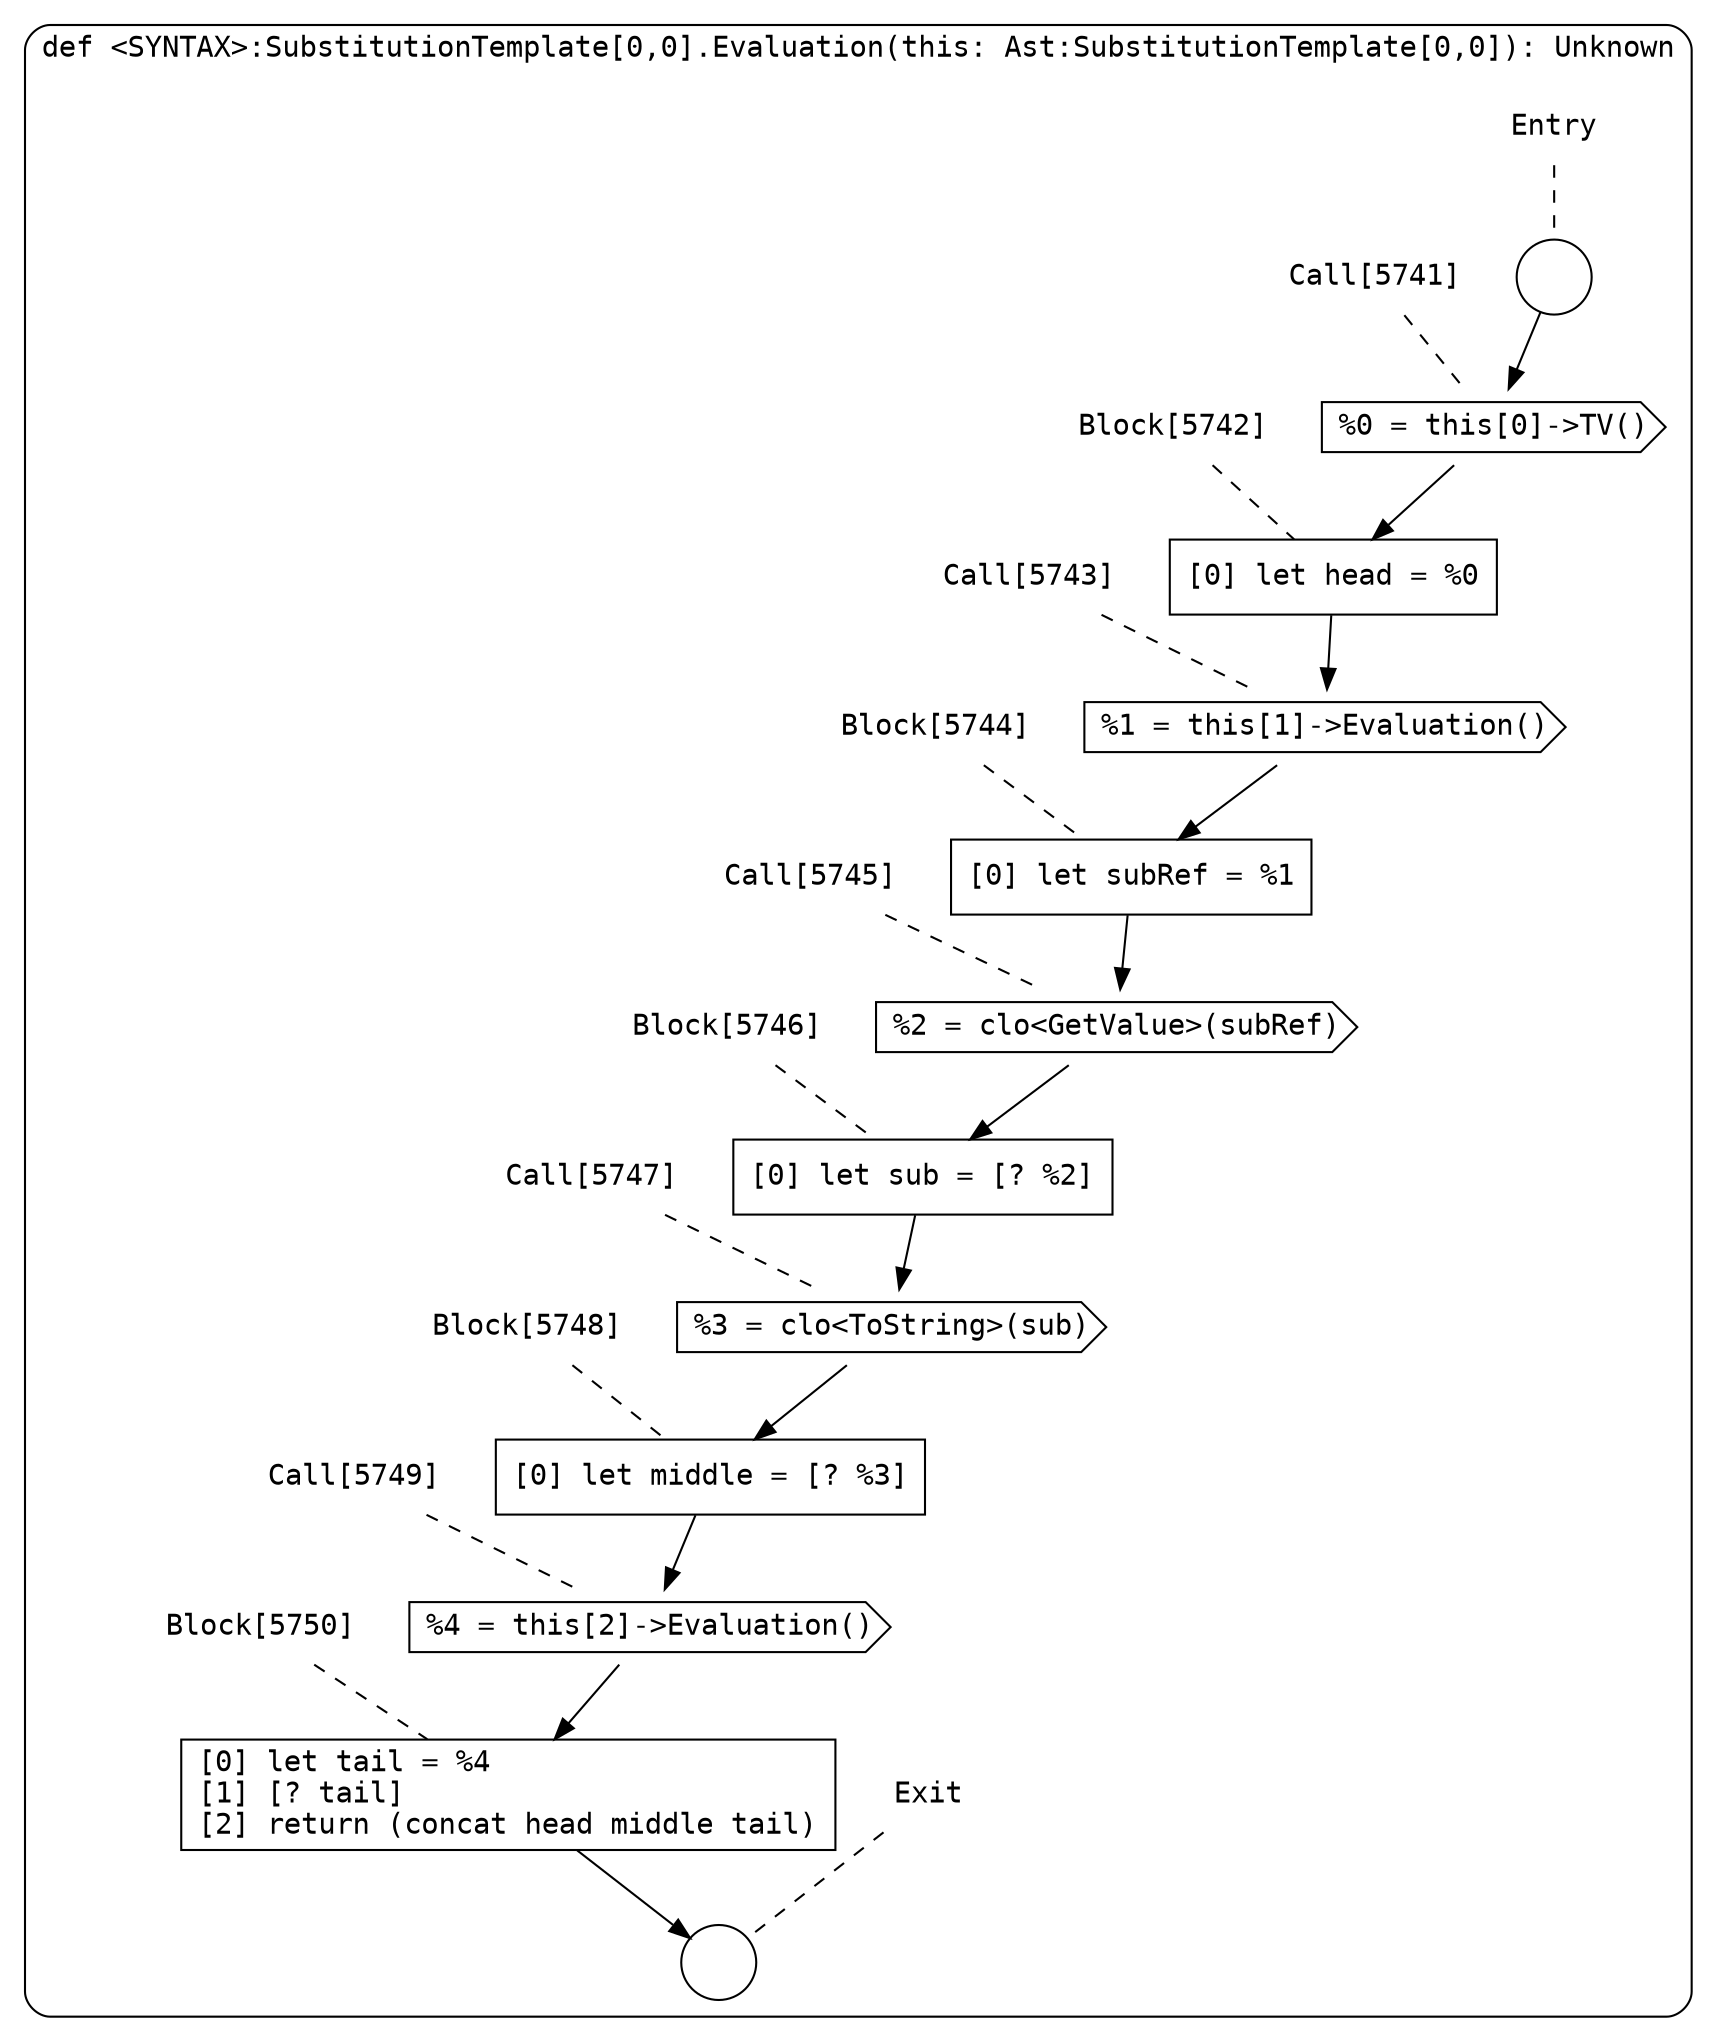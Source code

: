 digraph {
  graph [fontname = "Consolas"]
  node [fontname = "Consolas"]
  edge [fontname = "Consolas"]
  subgraph cluster1251 {
    label = "def <SYNTAX>:SubstitutionTemplate[0,0].Evaluation(this: Ast:SubstitutionTemplate[0,0]): Unknown"
    style = rounded
    cluster1251_entry_name [shape=none, label=<<font color="black">Entry</font>>]
    cluster1251_entry_name -> cluster1251_entry [arrowhead=none, color="black", style=dashed]
    cluster1251_entry [shape=circle label=" " color="black" fillcolor="white" style=filled]
    cluster1251_entry -> node5741 [color="black"]
    cluster1251_exit_name [shape=none, label=<<font color="black">Exit</font>>]
    cluster1251_exit_name -> cluster1251_exit [arrowhead=none, color="black", style=dashed]
    cluster1251_exit [shape=circle label=" " color="black" fillcolor="white" style=filled]
    node5741_name [shape=none, label=<<font color="black">Call[5741]</font>>]
    node5741_name -> node5741 [arrowhead=none, color="black", style=dashed]
    node5741 [shape=cds, label=<<font color="black">%0 = this[0]-&gt;TV()</font>> color="black" fillcolor="white", style=filled]
    node5741 -> node5742 [color="black"]
    node5742_name [shape=none, label=<<font color="black">Block[5742]</font>>]
    node5742_name -> node5742 [arrowhead=none, color="black", style=dashed]
    node5742 [shape=box, label=<<font color="black">[0] let head = %0<BR ALIGN="LEFT"/></font>> color="black" fillcolor="white", style=filled]
    node5742 -> node5743 [color="black"]
    node5743_name [shape=none, label=<<font color="black">Call[5743]</font>>]
    node5743_name -> node5743 [arrowhead=none, color="black", style=dashed]
    node5743 [shape=cds, label=<<font color="black">%1 = this[1]-&gt;Evaluation()</font>> color="black" fillcolor="white", style=filled]
    node5743 -> node5744 [color="black"]
    node5744_name [shape=none, label=<<font color="black">Block[5744]</font>>]
    node5744_name -> node5744 [arrowhead=none, color="black", style=dashed]
    node5744 [shape=box, label=<<font color="black">[0] let subRef = %1<BR ALIGN="LEFT"/></font>> color="black" fillcolor="white", style=filled]
    node5744 -> node5745 [color="black"]
    node5745_name [shape=none, label=<<font color="black">Call[5745]</font>>]
    node5745_name -> node5745 [arrowhead=none, color="black", style=dashed]
    node5745 [shape=cds, label=<<font color="black">%2 = clo&lt;GetValue&gt;(subRef)</font>> color="black" fillcolor="white", style=filled]
    node5745 -> node5746 [color="black"]
    node5746_name [shape=none, label=<<font color="black">Block[5746]</font>>]
    node5746_name -> node5746 [arrowhead=none, color="black", style=dashed]
    node5746 [shape=box, label=<<font color="black">[0] let sub = [? %2]<BR ALIGN="LEFT"/></font>> color="black" fillcolor="white", style=filled]
    node5746 -> node5747 [color="black"]
    node5747_name [shape=none, label=<<font color="black">Call[5747]</font>>]
    node5747_name -> node5747 [arrowhead=none, color="black", style=dashed]
    node5747 [shape=cds, label=<<font color="black">%3 = clo&lt;ToString&gt;(sub)</font>> color="black" fillcolor="white", style=filled]
    node5747 -> node5748 [color="black"]
    node5748_name [shape=none, label=<<font color="black">Block[5748]</font>>]
    node5748_name -> node5748 [arrowhead=none, color="black", style=dashed]
    node5748 [shape=box, label=<<font color="black">[0] let middle = [? %3]<BR ALIGN="LEFT"/></font>> color="black" fillcolor="white", style=filled]
    node5748 -> node5749 [color="black"]
    node5749_name [shape=none, label=<<font color="black">Call[5749]</font>>]
    node5749_name -> node5749 [arrowhead=none, color="black", style=dashed]
    node5749 [shape=cds, label=<<font color="black">%4 = this[2]-&gt;Evaluation()</font>> color="black" fillcolor="white", style=filled]
    node5749 -> node5750 [color="black"]
    node5750_name [shape=none, label=<<font color="black">Block[5750]</font>>]
    node5750_name -> node5750 [arrowhead=none, color="black", style=dashed]
    node5750 [shape=box, label=<<font color="black">[0] let tail = %4<BR ALIGN="LEFT"/>[1] [? tail]<BR ALIGN="LEFT"/>[2] return (concat head middle tail)<BR ALIGN="LEFT"/></font>> color="black" fillcolor="white", style=filled]
    node5750 -> cluster1251_exit [color="black"]
  }
}